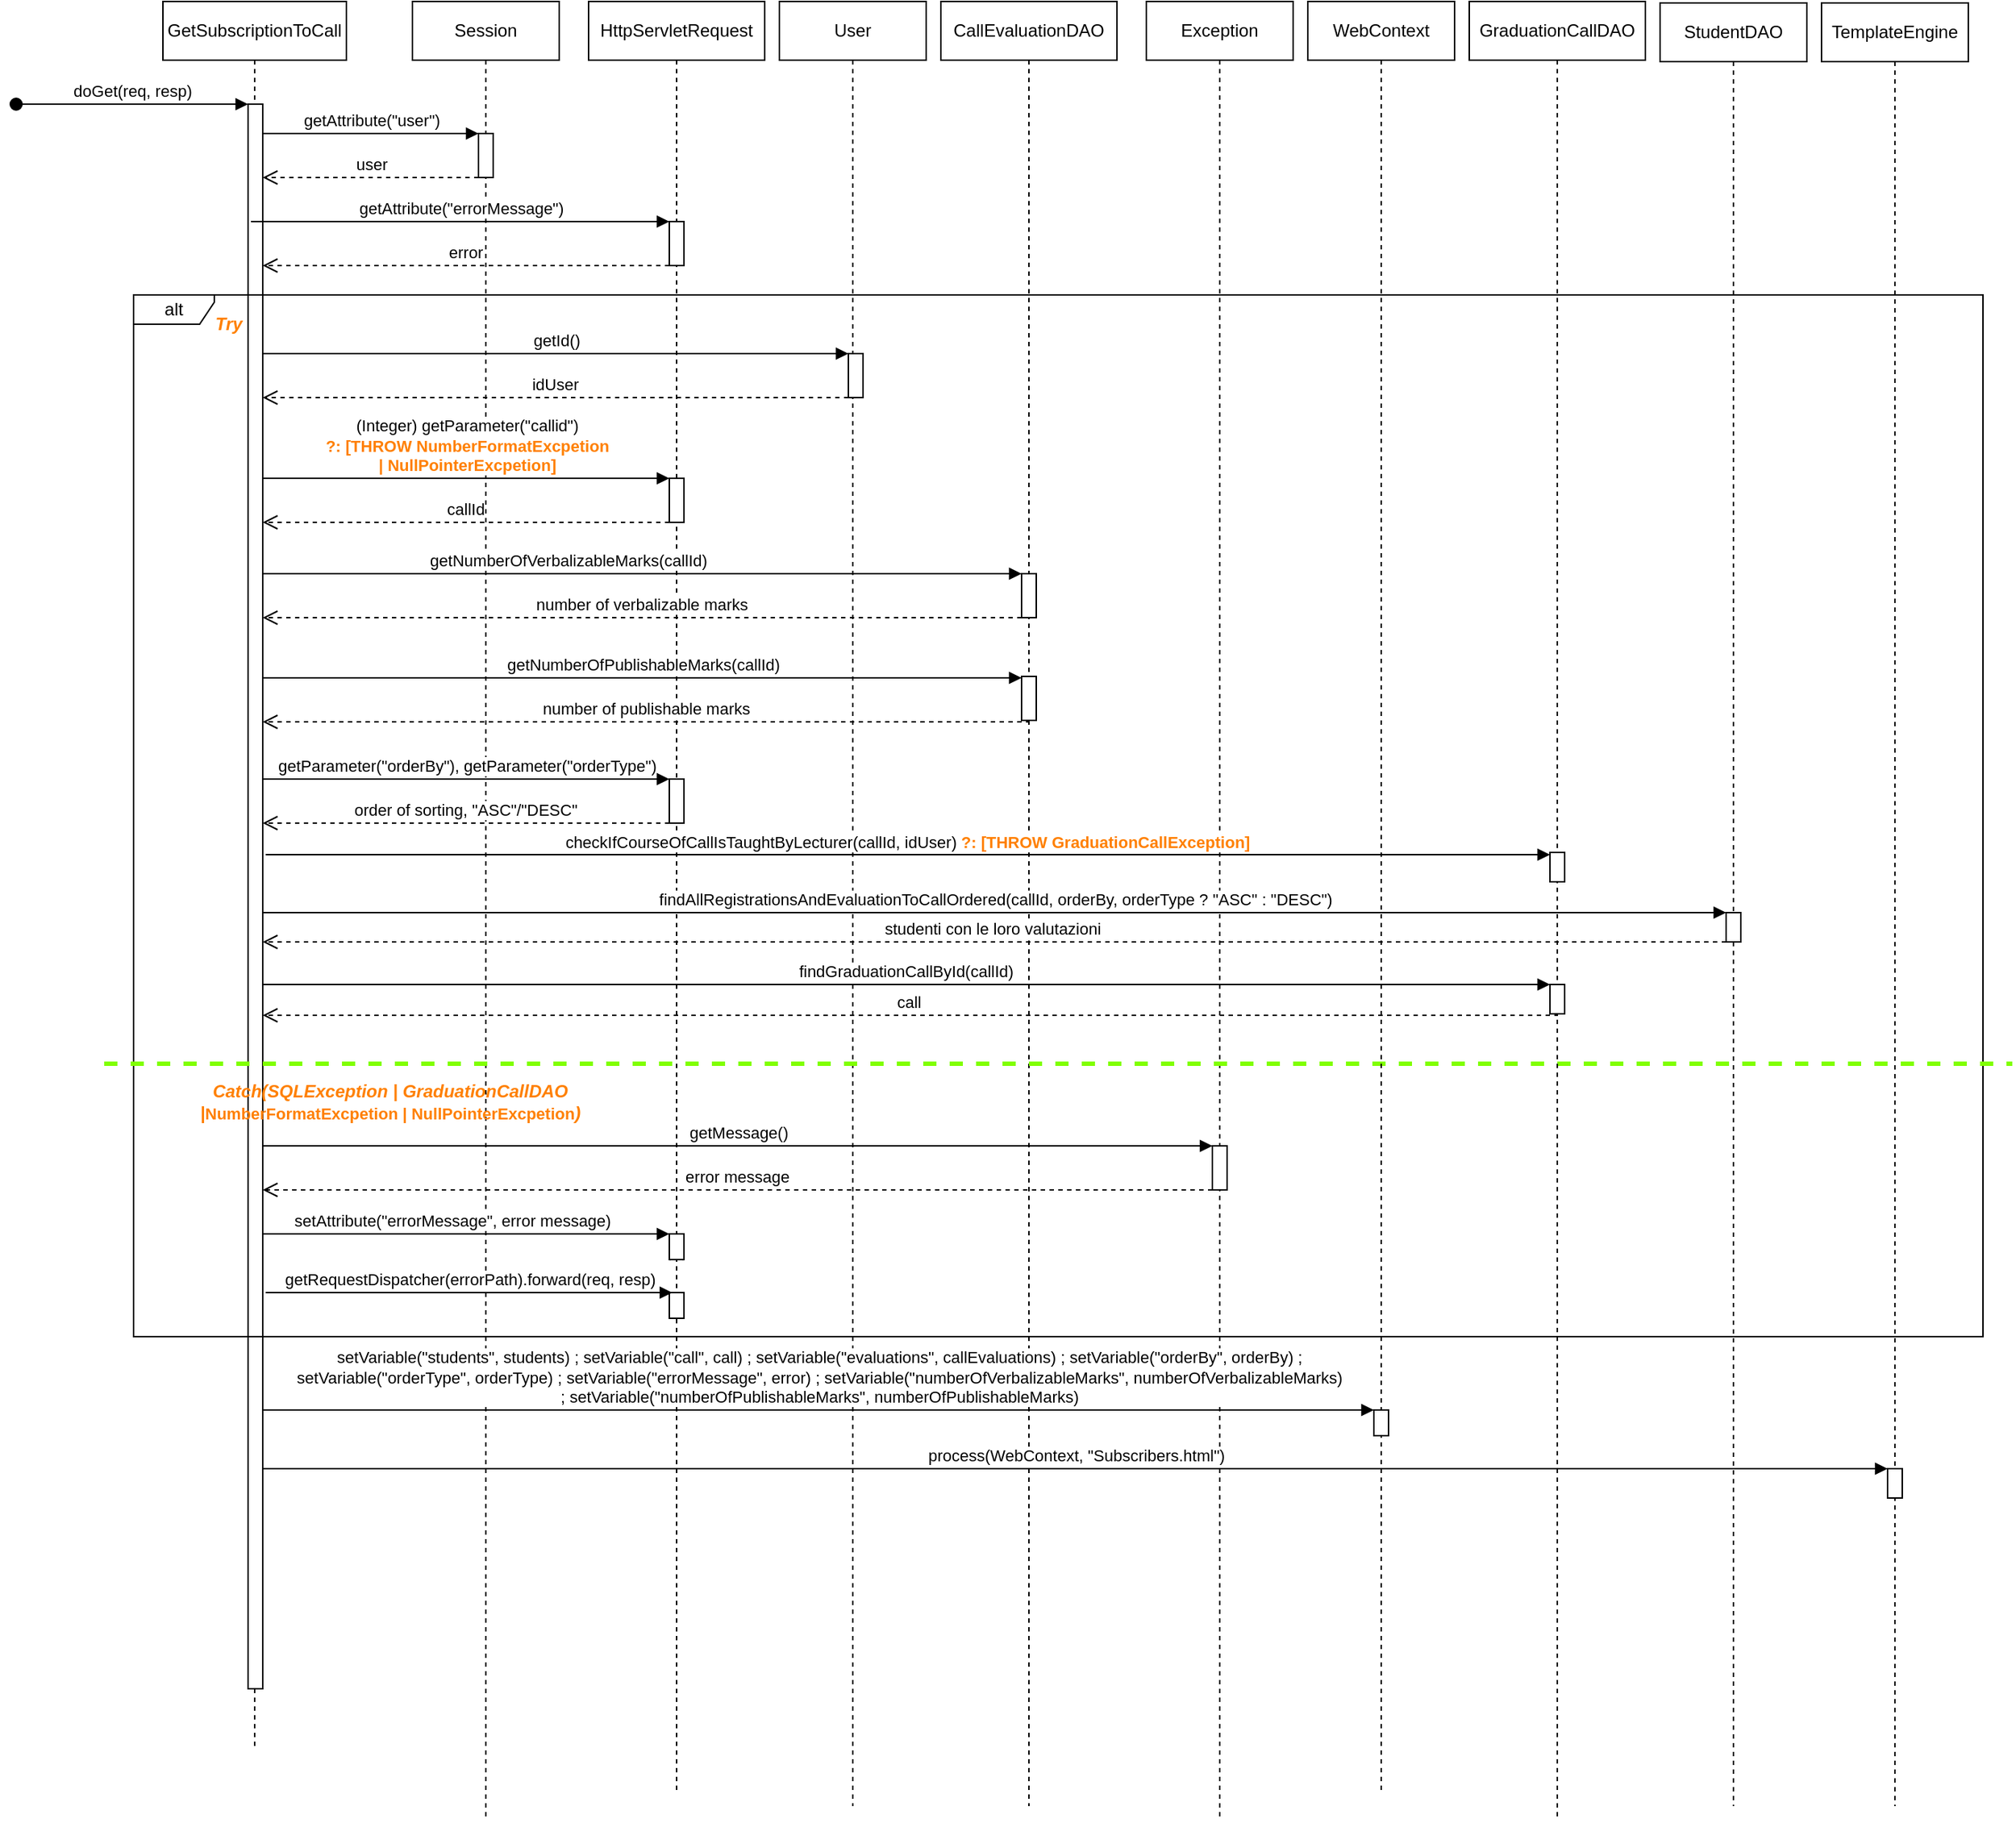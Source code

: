 <mxfile version="21.3.8" type="device">
  <diagram name="Page-1" id="2YBvvXClWsGukQMizWep">
    <mxGraphModel dx="1582" dy="1676" grid="1" gridSize="10" guides="1" tooltips="1" connect="1" arrows="1" fold="1" page="1" pageScale="1" pageWidth="850" pageHeight="1100" math="0" shadow="0">
      <root>
        <mxCell id="0" />
        <mxCell id="1" parent="0" />
        <mxCell id="30_RvWhmGhzX1LiPIPOz-1" value="GetSubscriptionToCall" style="shape=umlLifeline;perimeter=lifelinePerimeter;whiteSpace=wrap;html=1;container=0;dropTarget=0;collapsible=0;recursiveResize=0;outlineConnect=0;portConstraint=eastwest;newEdgeStyle={&quot;edgeStyle&quot;:&quot;elbowEdgeStyle&quot;,&quot;elbow&quot;:&quot;vertical&quot;,&quot;curved&quot;:0,&quot;rounded&quot;:0};" parent="1" vertex="1">
          <mxGeometry x="290" y="210" width="125" height="1190" as="geometry" />
        </mxCell>
        <mxCell id="30_RvWhmGhzX1LiPIPOz-2" value="doGet(req, resp)" style="html=1;verticalAlign=bottom;startArrow=oval;endArrow=block;startSize=8;edgeStyle=elbowEdgeStyle;elbow=vertical;curved=0;rounded=0;" parent="30_RvWhmGhzX1LiPIPOz-1" target="30_RvWhmGhzX1LiPIPOz-3" edge="1">
          <mxGeometry relative="1" as="geometry">
            <mxPoint x="-100" y="70" as="sourcePoint" />
            <mxPoint x="45" y="70" as="targetPoint" />
          </mxGeometry>
        </mxCell>
        <mxCell id="30_RvWhmGhzX1LiPIPOz-3" value="" style="html=1;points=[];perimeter=orthogonalPerimeter;outlineConnect=0;targetShapes=umlLifeline;portConstraint=eastwest;newEdgeStyle={&quot;edgeStyle&quot;:&quot;elbowEdgeStyle&quot;,&quot;elbow&quot;:&quot;vertical&quot;,&quot;curved&quot;:0,&quot;rounded&quot;:0};" parent="30_RvWhmGhzX1LiPIPOz-1" vertex="1">
          <mxGeometry x="58" y="70" width="10" height="1080" as="geometry" />
        </mxCell>
        <mxCell id="30_RvWhmGhzX1LiPIPOz-4" value="Session" style="shape=umlLifeline;perimeter=lifelinePerimeter;whiteSpace=wrap;html=1;container=0;dropTarget=0;collapsible=0;recursiveResize=0;outlineConnect=0;portConstraint=eastwest;newEdgeStyle={&quot;edgeStyle&quot;:&quot;elbowEdgeStyle&quot;,&quot;elbow&quot;:&quot;vertical&quot;,&quot;curved&quot;:0,&quot;rounded&quot;:0};" parent="1" vertex="1">
          <mxGeometry x="460" y="210" width="100" height="1240" as="geometry" />
        </mxCell>
        <mxCell id="30_RvWhmGhzX1LiPIPOz-5" value="" style="html=1;points=[];perimeter=orthogonalPerimeter;outlineConnect=0;targetShapes=umlLifeline;portConstraint=eastwest;newEdgeStyle={&quot;edgeStyle&quot;:&quot;elbowEdgeStyle&quot;,&quot;elbow&quot;:&quot;vertical&quot;,&quot;curved&quot;:0,&quot;rounded&quot;:0};" parent="30_RvWhmGhzX1LiPIPOz-4" vertex="1">
          <mxGeometry x="45" y="90" width="10" height="30" as="geometry" />
        </mxCell>
        <mxCell id="30_RvWhmGhzX1LiPIPOz-6" value="getAttribute(&quot;user&quot;)" style="html=1;verticalAlign=bottom;endArrow=block;edgeStyle=elbowEdgeStyle;elbow=vertical;curved=0;rounded=0;" parent="30_RvWhmGhzX1LiPIPOz-4" target="30_RvWhmGhzX1LiPIPOz-5" edge="1">
          <mxGeometry relative="1" as="geometry">
            <mxPoint x="-102" y="90" as="sourcePoint" />
            <Array as="points">
              <mxPoint x="-40" y="90" />
              <mxPoint x="-60" y="100" />
              <mxPoint x="-40" y="90" />
            </Array>
            <mxPoint x="70" y="90" as="targetPoint" />
          </mxGeometry>
        </mxCell>
        <mxCell id="30_RvWhmGhzX1LiPIPOz-7" value="user" style="html=1;verticalAlign=bottom;endArrow=open;dashed=1;endSize=8;edgeStyle=elbowEdgeStyle;elbow=vertical;curved=0;rounded=0;" parent="30_RvWhmGhzX1LiPIPOz-4" source="30_RvWhmGhzX1LiPIPOz-5" edge="1">
          <mxGeometry x="0.003" relative="1" as="geometry">
            <mxPoint x="-102" y="120" as="targetPoint" />
            <Array as="points">
              <mxPoint x="33" y="120" />
              <mxPoint x="-22" y="120" />
            </Array>
            <mxPoint x="48" y="120" as="sourcePoint" />
            <mxPoint as="offset" />
          </mxGeometry>
        </mxCell>
        <mxCell id="30_RvWhmGhzX1LiPIPOz-8" value="alt" style="shape=umlFrame;whiteSpace=wrap;html=1;pointerEvents=0;width=55;height=20;" parent="1" vertex="1">
          <mxGeometry x="270" y="410" width="1260" height="710" as="geometry" />
        </mxCell>
        <mxCell id="30_RvWhmGhzX1LiPIPOz-9" value="Try" style="text;html=1;align=center;verticalAlign=middle;whiteSpace=wrap;rounded=0;fontStyle=3;fontColor=#FF8000;" parent="1" vertex="1">
          <mxGeometry x="260" y="420" width="150" height="20" as="geometry" />
        </mxCell>
        <mxCell id="30_RvWhmGhzX1LiPIPOz-10" value="getId()" style="html=1;verticalAlign=bottom;endArrow=block;edgeStyle=elbowEdgeStyle;elbow=vertical;curved=0;rounded=0;" parent="1" source="30_RvWhmGhzX1LiPIPOz-3" target="30_RvWhmGhzX1LiPIPOz-15" edge="1">
          <mxGeometry relative="1" as="geometry">
            <mxPoint x="360" y="450" as="sourcePoint" />
            <Array as="points">
              <mxPoint x="422" y="450" />
              <mxPoint x="402" y="460" />
              <mxPoint x="422" y="450" />
            </Array>
            <mxPoint x="507" y="450" as="targetPoint" />
          </mxGeometry>
        </mxCell>
        <mxCell id="30_RvWhmGhzX1LiPIPOz-11" value="HttpServletRequest" style="shape=umlLifeline;perimeter=lifelinePerimeter;whiteSpace=wrap;html=1;container=0;dropTarget=0;collapsible=0;recursiveResize=0;outlineConnect=0;portConstraint=eastwest;newEdgeStyle={&quot;edgeStyle&quot;:&quot;elbowEdgeStyle&quot;,&quot;elbow&quot;:&quot;vertical&quot;,&quot;curved&quot;:0,&quot;rounded&quot;:0};" parent="1" vertex="1">
          <mxGeometry x="580" y="210" width="120" height="1220" as="geometry" />
        </mxCell>
        <mxCell id="30_RvWhmGhzX1LiPIPOz-12" value="" style="html=1;points=[];perimeter=orthogonalPerimeter;outlineConnect=0;targetShapes=umlLifeline;portConstraint=eastwest;newEdgeStyle={&quot;edgeStyle&quot;:&quot;elbowEdgeStyle&quot;,&quot;elbow&quot;:&quot;vertical&quot;,&quot;curved&quot;:0,&quot;rounded&quot;:0};" parent="30_RvWhmGhzX1LiPIPOz-11" vertex="1">
          <mxGeometry x="55" y="150" width="10" height="30" as="geometry" />
        </mxCell>
        <mxCell id="30_RvWhmGhzX1LiPIPOz-13" value="" style="html=1;points=[];perimeter=orthogonalPerimeter;outlineConnect=0;targetShapes=umlLifeline;portConstraint=eastwest;newEdgeStyle={&quot;edgeStyle&quot;:&quot;elbowEdgeStyle&quot;,&quot;elbow&quot;:&quot;vertical&quot;,&quot;curved&quot;:0,&quot;rounded&quot;:0};" parent="30_RvWhmGhzX1LiPIPOz-11" vertex="1">
          <mxGeometry x="55" y="325" width="10" height="30" as="geometry" />
        </mxCell>
        <mxCell id="30_RvWhmGhzX1LiPIPOz-35" value="(Integer) getParameter(&quot;callid&quot;) &lt;br&gt;&lt;b&gt;&lt;font color=&quot;#ff8000&quot;&gt;?: [THROW NumberFormatExcpetion &lt;br&gt;| NullPointerExcpetion]&lt;/font&gt;&lt;/b&gt;" style="html=1;verticalAlign=bottom;endArrow=block;edgeStyle=elbowEdgeStyle;elbow=vertical;curved=0;rounded=0;" parent="30_RvWhmGhzX1LiPIPOz-11" target="30_RvWhmGhzX1LiPIPOz-13" edge="1">
          <mxGeometry relative="1" as="geometry">
            <mxPoint x="-222" y="325" as="sourcePoint" />
            <Array as="points">
              <mxPoint x="-158" y="325" />
              <mxPoint x="-178" y="335" />
              <mxPoint x="-158" y="325" />
            </Array>
            <mxPoint x="-73" y="325" as="targetPoint" />
          </mxGeometry>
        </mxCell>
        <mxCell id="30_RvWhmGhzX1LiPIPOz-36" value="callId" style="html=1;verticalAlign=bottom;endArrow=open;dashed=1;endSize=8;edgeStyle=elbowEdgeStyle;elbow=vertical;curved=0;rounded=0;" parent="30_RvWhmGhzX1LiPIPOz-11" source="30_RvWhmGhzX1LiPIPOz-13" edge="1">
          <mxGeometry x="0.003" relative="1" as="geometry">
            <mxPoint x="-222" y="355" as="targetPoint" />
            <Array as="points">
              <mxPoint x="35" y="355" />
              <mxPoint x="-20" y="355" />
            </Array>
            <mxPoint x="47" y="355" as="sourcePoint" />
            <mxPoint as="offset" />
          </mxGeometry>
        </mxCell>
        <mxCell id="30_RvWhmGhzX1LiPIPOz-55" value="" style="html=1;points=[];perimeter=orthogonalPerimeter;outlineConnect=0;targetShapes=umlLifeline;portConstraint=eastwest;newEdgeStyle={&quot;edgeStyle&quot;:&quot;elbowEdgeStyle&quot;,&quot;elbow&quot;:&quot;vertical&quot;,&quot;curved&quot;:0,&quot;rounded&quot;:0};" parent="30_RvWhmGhzX1LiPIPOz-11" vertex="1">
          <mxGeometry x="55" y="530" width="10" height="30" as="geometry" />
        </mxCell>
        <mxCell id="30_RvWhmGhzX1LiPIPOz-56" value="getParameter(&quot;orderBy&quot;), getParameter(&quot;orderType&quot;)" style="html=1;verticalAlign=bottom;endArrow=block;edgeStyle=elbowEdgeStyle;elbow=vertical;curved=0;rounded=0;" parent="30_RvWhmGhzX1LiPIPOz-11" target="30_RvWhmGhzX1LiPIPOz-55" edge="1">
          <mxGeometry relative="1" as="geometry">
            <mxPoint x="-222" y="530" as="sourcePoint" />
            <Array as="points">
              <mxPoint x="-158" y="530" />
              <mxPoint x="-178" y="540" />
              <mxPoint x="-158" y="530" />
            </Array>
            <mxPoint x="-73" y="530" as="targetPoint" />
          </mxGeometry>
        </mxCell>
        <mxCell id="30_RvWhmGhzX1LiPIPOz-57" value="order of sorting, &quot;ASC&quot;/&quot;DESC&quot;" style="html=1;verticalAlign=bottom;endArrow=open;dashed=1;endSize=8;edgeStyle=elbowEdgeStyle;elbow=vertical;curved=0;rounded=0;" parent="30_RvWhmGhzX1LiPIPOz-11" source="30_RvWhmGhzX1LiPIPOz-55" edge="1">
          <mxGeometry x="0.003" relative="1" as="geometry">
            <mxPoint x="-222" y="560" as="targetPoint" />
            <Array as="points">
              <mxPoint x="35" y="560" />
              <mxPoint x="-20" y="560" />
            </Array>
            <mxPoint x="47" y="560" as="sourcePoint" />
            <mxPoint as="offset" />
          </mxGeometry>
        </mxCell>
        <mxCell id="IZsTtKz_uQzUagccH2mi-1" style="edgeStyle=elbowEdgeStyle;rounded=0;orthogonalLoop=1;jettySize=auto;html=1;elbow=vertical;curved=0;" edge="1" parent="30_RvWhmGhzX1LiPIPOz-11" source="30_RvWhmGhzX1LiPIPOz-28" target="30_RvWhmGhzX1LiPIPOz-11">
          <mxGeometry relative="1" as="geometry" />
        </mxCell>
        <mxCell id="30_RvWhmGhzX1LiPIPOz-28" value="" style="html=1;points=[];perimeter=orthogonalPerimeter;outlineConnect=0;targetShapes=umlLifeline;portConstraint=eastwest;newEdgeStyle={&quot;edgeStyle&quot;:&quot;elbowEdgeStyle&quot;,&quot;elbow&quot;:&quot;vertical&quot;,&quot;curved&quot;:0,&quot;rounded&quot;:0};" parent="30_RvWhmGhzX1LiPIPOz-11" vertex="1">
          <mxGeometry x="55" y="840" width="10" height="17.5" as="geometry" />
        </mxCell>
        <mxCell id="IZsTtKz_uQzUagccH2mi-3" value="" style="html=1;points=[];perimeter=orthogonalPerimeter;outlineConnect=0;targetShapes=umlLifeline;portConstraint=eastwest;newEdgeStyle={&quot;edgeStyle&quot;:&quot;elbowEdgeStyle&quot;,&quot;elbow&quot;:&quot;vertical&quot;,&quot;curved&quot;:0,&quot;rounded&quot;:0};" vertex="1" parent="30_RvWhmGhzX1LiPIPOz-11">
          <mxGeometry x="55" y="880" width="10" height="17.5" as="geometry" />
        </mxCell>
        <mxCell id="30_RvWhmGhzX1LiPIPOz-14" value="User" style="shape=umlLifeline;perimeter=lifelinePerimeter;whiteSpace=wrap;html=1;container=0;dropTarget=0;collapsible=0;recursiveResize=0;outlineConnect=0;portConstraint=eastwest;newEdgeStyle={&quot;edgeStyle&quot;:&quot;elbowEdgeStyle&quot;,&quot;elbow&quot;:&quot;vertical&quot;,&quot;curved&quot;:0,&quot;rounded&quot;:0};" parent="1" vertex="1">
          <mxGeometry x="710" y="210" width="100" height="1230" as="geometry" />
        </mxCell>
        <mxCell id="30_RvWhmGhzX1LiPIPOz-15" value="" style="html=1;points=[];perimeter=orthogonalPerimeter;outlineConnect=0;targetShapes=umlLifeline;portConstraint=eastwest;newEdgeStyle={&quot;edgeStyle&quot;:&quot;elbowEdgeStyle&quot;,&quot;elbow&quot;:&quot;vertical&quot;,&quot;curved&quot;:0,&quot;rounded&quot;:0};" parent="30_RvWhmGhzX1LiPIPOz-14" vertex="1">
          <mxGeometry x="47" y="240" width="10" height="30" as="geometry" />
        </mxCell>
        <mxCell id="30_RvWhmGhzX1LiPIPOz-16" value="getNumberOfVerbalizableMarks(callId)" style="html=1;verticalAlign=bottom;endArrow=block;edgeStyle=elbowEdgeStyle;elbow=vertical;curved=0;rounded=0;" parent="30_RvWhmGhzX1LiPIPOz-14" target="30_RvWhmGhzX1LiPIPOz-33" edge="1">
          <mxGeometry relative="1" as="geometry">
            <mxPoint x="-352" y="289" as="sourcePoint" />
            <Array as="points">
              <mxPoint x="110" y="390" />
              <mxPoint x="-150" y="300" />
              <mxPoint x="-288" y="289" />
              <mxPoint x="-308" y="299" />
              <mxPoint x="-288" y="289" />
            </Array>
            <mxPoint x="-203" y="289" as="targetPoint" />
          </mxGeometry>
        </mxCell>
        <mxCell id="30_RvWhmGhzX1LiPIPOz-30" value="getAttribute(&quot;errorMessage&quot;)" style="html=1;verticalAlign=bottom;endArrow=block;edgeStyle=elbowEdgeStyle;elbow=vertical;curved=0;rounded=0;" parent="1" target="30_RvWhmGhzX1LiPIPOz-12" edge="1">
          <mxGeometry relative="1" as="geometry">
            <mxPoint x="350" y="360" as="sourcePoint" />
            <Array as="points">
              <mxPoint x="422" y="360" />
              <mxPoint x="402" y="370" />
              <mxPoint x="422" y="360" />
            </Array>
            <mxPoint x="507" y="360" as="targetPoint" />
          </mxGeometry>
        </mxCell>
        <mxCell id="30_RvWhmGhzX1LiPIPOz-31" value="error" style="html=1;verticalAlign=bottom;endArrow=open;dashed=1;endSize=8;edgeStyle=elbowEdgeStyle;elbow=vertical;curved=0;rounded=0;" parent="1" source="30_RvWhmGhzX1LiPIPOz-12" target="30_RvWhmGhzX1LiPIPOz-3" edge="1">
          <mxGeometry x="0.003" relative="1" as="geometry">
            <mxPoint x="480" y="390" as="targetPoint" />
            <Array as="points">
              <mxPoint x="615" y="390" />
              <mxPoint x="560" y="390" />
            </Array>
            <mxPoint x="627" y="390" as="sourcePoint" />
            <mxPoint as="offset" />
          </mxGeometry>
        </mxCell>
        <mxCell id="30_RvWhmGhzX1LiPIPOz-32" value="CallEvaluationDAO" style="shape=umlLifeline;perimeter=lifelinePerimeter;whiteSpace=wrap;html=1;container=0;dropTarget=0;collapsible=0;recursiveResize=0;outlineConnect=0;portConstraint=eastwest;newEdgeStyle={&quot;edgeStyle&quot;:&quot;elbowEdgeStyle&quot;,&quot;elbow&quot;:&quot;vertical&quot;,&quot;curved&quot;:0,&quot;rounded&quot;:0};" parent="1" vertex="1">
          <mxGeometry x="820" y="210" width="120" height="1230" as="geometry" />
        </mxCell>
        <mxCell id="30_RvWhmGhzX1LiPIPOz-33" value="" style="html=1;points=[];perimeter=orthogonalPerimeter;outlineConnect=0;targetShapes=umlLifeline;portConstraint=eastwest;newEdgeStyle={&quot;edgeStyle&quot;:&quot;elbowEdgeStyle&quot;,&quot;elbow&quot;:&quot;vertical&quot;,&quot;curved&quot;:0,&quot;rounded&quot;:0};" parent="30_RvWhmGhzX1LiPIPOz-32" vertex="1">
          <mxGeometry x="55" y="390" width="10" height="30" as="geometry" />
        </mxCell>
        <mxCell id="30_RvWhmGhzX1LiPIPOz-51" value="" style="html=1;points=[];perimeter=orthogonalPerimeter;outlineConnect=0;targetShapes=umlLifeline;portConstraint=eastwest;newEdgeStyle={&quot;edgeStyle&quot;:&quot;elbowEdgeStyle&quot;,&quot;elbow&quot;:&quot;vertical&quot;,&quot;curved&quot;:0,&quot;rounded&quot;:0};" parent="30_RvWhmGhzX1LiPIPOz-32" vertex="1">
          <mxGeometry x="55" y="460" width="10" height="30" as="geometry" />
        </mxCell>
        <mxCell id="30_RvWhmGhzX1LiPIPOz-34" value="idUser" style="html=1;verticalAlign=bottom;endArrow=open;dashed=1;endSize=8;edgeStyle=elbowEdgeStyle;elbow=vertical;curved=0;rounded=0;" parent="1" source="30_RvWhmGhzX1LiPIPOz-15" target="30_RvWhmGhzX1LiPIPOz-3" edge="1">
          <mxGeometry x="0.003" relative="1" as="geometry">
            <mxPoint x="620" y="480" as="targetPoint" />
            <Array as="points">
              <mxPoint x="755" y="480" />
              <mxPoint x="700" y="480" />
            </Array>
            <mxPoint x="770" y="480" as="sourcePoint" />
            <mxPoint as="offset" />
          </mxGeometry>
        </mxCell>
        <mxCell id="30_RvWhmGhzX1LiPIPOz-38" value="Exception" style="shape=umlLifeline;perimeter=lifelinePerimeter;whiteSpace=wrap;html=1;container=0;dropTarget=0;collapsible=0;recursiveResize=0;outlineConnect=0;portConstraint=eastwest;newEdgeStyle={&quot;edgeStyle&quot;:&quot;elbowEdgeStyle&quot;,&quot;elbow&quot;:&quot;vertical&quot;,&quot;curved&quot;:0,&quot;rounded&quot;:0};" parent="1" vertex="1">
          <mxGeometry x="960" y="210" width="100" height="1240" as="geometry" />
        </mxCell>
        <mxCell id="30_RvWhmGhzX1LiPIPOz-23" value="" style="line;strokeWidth=3;align=left;verticalAlign=middle;spacingTop=-1;spacingLeft=3;spacingRight=3;rotatable=0;labelPosition=right;points=[];portConstraint=eastwest;dashed=1;strokeColor=#80FF00;" parent="30_RvWhmGhzX1LiPIPOz-38" vertex="1">
          <mxGeometry x="-710" y="720" width="1300" height="8" as="geometry" />
        </mxCell>
        <mxCell id="30_RvWhmGhzX1LiPIPOz-25" value="" style="html=1;points=[];perimeter=orthogonalPerimeter;outlineConnect=0;targetShapes=umlLifeline;portConstraint=eastwest;newEdgeStyle={&quot;edgeStyle&quot;:&quot;elbowEdgeStyle&quot;,&quot;elbow&quot;:&quot;vertical&quot;,&quot;curved&quot;:0,&quot;rounded&quot;:0};" parent="30_RvWhmGhzX1LiPIPOz-38" vertex="1">
          <mxGeometry x="45" y="780" width="10" height="30" as="geometry" />
        </mxCell>
        <mxCell id="30_RvWhmGhzX1LiPIPOz-26" value="getMessage()" style="html=1;verticalAlign=bottom;endArrow=block;edgeStyle=elbowEdgeStyle;elbow=vertical;curved=0;rounded=0;" parent="30_RvWhmGhzX1LiPIPOz-38" target="30_RvWhmGhzX1LiPIPOz-25" edge="1">
          <mxGeometry relative="1" as="geometry">
            <mxPoint x="-602" y="780.0" as="sourcePoint" />
            <Array as="points">
              <mxPoint x="-140" y="780" />
              <mxPoint x="-170" y="790" />
              <mxPoint x="-390" y="801" />
              <mxPoint x="-528" y="790" />
              <mxPoint x="-548" y="800" />
              <mxPoint x="-528" y="790" />
            </Array>
            <mxPoint x="-85" y="801" as="targetPoint" />
          </mxGeometry>
        </mxCell>
        <mxCell id="30_RvWhmGhzX1LiPIPOz-27" value="error message" style="html=1;verticalAlign=bottom;endArrow=open;dashed=1;endSize=8;edgeStyle=elbowEdgeStyle;elbow=vertical;curved=0;rounded=0;" parent="30_RvWhmGhzX1LiPIPOz-38" source="30_RvWhmGhzX1LiPIPOz-25" edge="1">
          <mxGeometry x="0.003" relative="1" as="geometry">
            <mxPoint x="-602" y="810.0" as="targetPoint" />
            <Array as="points">
              <mxPoint x="-298" y="810" />
              <mxPoint x="-93" y="799" />
              <mxPoint x="-148" y="799" />
            </Array>
            <mxPoint x="17" y="810" as="sourcePoint" />
            <mxPoint as="offset" />
          </mxGeometry>
        </mxCell>
        <mxCell id="30_RvWhmGhzX1LiPIPOz-29" value="setAttribute(&quot;errorMessage&quot;, error message)" style="html=1;verticalAlign=bottom;endArrow=block;edgeStyle=elbowEdgeStyle;elbow=vertical;curved=0;rounded=0;" parent="30_RvWhmGhzX1LiPIPOz-38" target="30_RvWhmGhzX1LiPIPOz-28" edge="1">
          <mxGeometry relative="1" as="geometry">
            <mxPoint x="-602" y="860.0" as="sourcePoint" />
            <Array as="points">
              <mxPoint x="120" y="840" />
              <mxPoint x="110" y="830" />
              <mxPoint x="-180" y="860" />
              <mxPoint x="-138" y="850" />
              <mxPoint x="-168" y="860" />
              <mxPoint x="-388" y="871" />
              <mxPoint x="-526" y="860" />
              <mxPoint x="-546" y="870" />
              <mxPoint x="-526" y="860" />
            </Array>
            <mxPoint x="17" y="850" as="targetPoint" />
          </mxGeometry>
        </mxCell>
        <mxCell id="30_RvWhmGhzX1LiPIPOz-40" value="WebContext" style="shape=umlLifeline;perimeter=lifelinePerimeter;whiteSpace=wrap;html=1;container=0;dropTarget=0;collapsible=0;recursiveResize=0;outlineConnect=0;portConstraint=eastwest;newEdgeStyle={&quot;edgeStyle&quot;:&quot;elbowEdgeStyle&quot;,&quot;elbow&quot;:&quot;vertical&quot;,&quot;curved&quot;:0,&quot;rounded&quot;:0};" parent="1" vertex="1">
          <mxGeometry x="1070" y="210" width="100" height="1220" as="geometry" />
        </mxCell>
        <mxCell id="30_RvWhmGhzX1LiPIPOz-69" value="" style="html=1;points=[];perimeter=orthogonalPerimeter;outlineConnect=0;targetShapes=umlLifeline;portConstraint=eastwest;newEdgeStyle={&quot;edgeStyle&quot;:&quot;elbowEdgeStyle&quot;,&quot;elbow&quot;:&quot;vertical&quot;,&quot;curved&quot;:0,&quot;rounded&quot;:0};" parent="30_RvWhmGhzX1LiPIPOz-40" vertex="1">
          <mxGeometry x="45" y="960" width="10" height="17.5" as="geometry" />
        </mxCell>
        <mxCell id="30_RvWhmGhzX1LiPIPOz-41" value="GraduationCallDAO" style="shape=umlLifeline;perimeter=lifelinePerimeter;whiteSpace=wrap;html=1;container=0;dropTarget=0;collapsible=0;recursiveResize=0;outlineConnect=0;portConstraint=eastwest;newEdgeStyle={&quot;edgeStyle&quot;:&quot;elbowEdgeStyle&quot;,&quot;elbow&quot;:&quot;vertical&quot;,&quot;curved&quot;:0,&quot;rounded&quot;:0};" parent="1" vertex="1">
          <mxGeometry x="1180" y="210" width="120" height="1240" as="geometry" />
        </mxCell>
        <mxCell id="30_RvWhmGhzX1LiPIPOz-48" value="" style="html=1;points=[];perimeter=orthogonalPerimeter;outlineConnect=0;targetShapes=umlLifeline;portConstraint=eastwest;newEdgeStyle={&quot;edgeStyle&quot;:&quot;elbowEdgeStyle&quot;,&quot;elbow&quot;:&quot;vertical&quot;,&quot;curved&quot;:0,&quot;rounded&quot;:0};" parent="30_RvWhmGhzX1LiPIPOz-41" vertex="1">
          <mxGeometry x="55" y="580" width="10" height="20" as="geometry" />
        </mxCell>
        <mxCell id="30_RvWhmGhzX1LiPIPOz-65" value="" style="html=1;points=[];perimeter=orthogonalPerimeter;outlineConnect=0;targetShapes=umlLifeline;portConstraint=eastwest;newEdgeStyle={&quot;edgeStyle&quot;:&quot;elbowEdgeStyle&quot;,&quot;elbow&quot;:&quot;vertical&quot;,&quot;curved&quot;:0,&quot;rounded&quot;:0};" parent="30_RvWhmGhzX1LiPIPOz-41" vertex="1">
          <mxGeometry x="55" y="670" width="10" height="20" as="geometry" />
        </mxCell>
        <mxCell id="30_RvWhmGhzX1LiPIPOz-47" value="StudentDAO" style="shape=umlLifeline;perimeter=lifelinePerimeter;whiteSpace=wrap;html=1;container=0;dropTarget=0;collapsible=0;recursiveResize=0;outlineConnect=0;portConstraint=eastwest;newEdgeStyle={&quot;edgeStyle&quot;:&quot;elbowEdgeStyle&quot;,&quot;elbow&quot;:&quot;vertical&quot;,&quot;curved&quot;:0,&quot;rounded&quot;:0};" parent="1" vertex="1">
          <mxGeometry x="1310" y="211" width="100" height="1229" as="geometry" />
        </mxCell>
        <mxCell id="30_RvWhmGhzX1LiPIPOz-42" value="" style="html=1;points=[];perimeter=orthogonalPerimeter;outlineConnect=0;targetShapes=umlLifeline;portConstraint=eastwest;newEdgeStyle={&quot;edgeStyle&quot;:&quot;elbowEdgeStyle&quot;,&quot;elbow&quot;:&quot;vertical&quot;,&quot;curved&quot;:0,&quot;rounded&quot;:0};" parent="30_RvWhmGhzX1LiPIPOz-47" vertex="1">
          <mxGeometry x="45" y="620" width="10" height="20" as="geometry" />
        </mxCell>
        <mxCell id="30_RvWhmGhzX1LiPIPOz-53" value="getNumberOfPublishableMarks(callId)" style="html=1;verticalAlign=bottom;endArrow=block;edgeStyle=elbowEdgeStyle;elbow=vertical;curved=0;rounded=0;" parent="1" source="30_RvWhmGhzX1LiPIPOz-3" target="30_RvWhmGhzX1LiPIPOz-51" edge="1">
          <mxGeometry relative="1" as="geometry">
            <mxPoint x="360" y="570" as="sourcePoint" />
            <Array as="points">
              <mxPoint x="822" y="671" />
              <mxPoint x="562" y="581" />
              <mxPoint x="424" y="570" />
              <mxPoint x="404" y="580" />
              <mxPoint x="424" y="570" />
            </Array>
            <mxPoint x="877" y="671" as="targetPoint" />
          </mxGeometry>
        </mxCell>
        <mxCell id="30_RvWhmGhzX1LiPIPOz-54" value="number of publishable marks" style="html=1;verticalAlign=bottom;endArrow=open;dashed=1;endSize=8;edgeStyle=elbowEdgeStyle;elbow=vertical;curved=0;rounded=0;" parent="1" source="30_RvWhmGhzX1LiPIPOz-51" target="30_RvWhmGhzX1LiPIPOz-3" edge="1">
          <mxGeometry x="0.003" relative="1" as="geometry">
            <mxPoint x="360" y="611" as="targetPoint" />
            <Array as="points">
              <mxPoint x="812" y="701" />
              <mxPoint x="552" y="611" />
              <mxPoint x="757" y="600" />
              <mxPoint x="702" y="600" />
            </Array>
            <mxPoint x="877" y="701" as="sourcePoint" />
            <mxPoint as="offset" />
          </mxGeometry>
        </mxCell>
        <mxCell id="30_RvWhmGhzX1LiPIPOz-17" value="number of verbalizable marks" style="html=1;verticalAlign=bottom;endArrow=open;dashed=1;endSize=8;edgeStyle=elbowEdgeStyle;elbow=vertical;curved=0;rounded=0;" parent="1" source="30_RvWhmGhzX1LiPIPOz-33" target="30_RvWhmGhzX1LiPIPOz-3" edge="1">
          <mxGeometry x="0.003" relative="1" as="geometry">
            <mxPoint x="358" y="540" as="targetPoint" />
            <Array as="points">
              <mxPoint x="810" y="630" />
              <mxPoint x="550" y="540" />
              <mxPoint x="755" y="529" />
              <mxPoint x="700" y="529" />
            </Array>
            <mxPoint x="770" y="529" as="sourcePoint" />
            <mxPoint as="offset" />
          </mxGeometry>
        </mxCell>
        <mxCell id="30_RvWhmGhzX1LiPIPOz-37" value="checkIfCourseOfCallIsTaughtByLecturer(callId, idUser) &lt;b&gt;&lt;font color=&quot;#ff8000&quot;&gt;?: [THROW GraduationCallException]&lt;/font&gt;&lt;/b&gt;" style="html=1;verticalAlign=bottom;endArrow=block;edgeStyle=elbowEdgeStyle;elbow=vertical;curved=0;rounded=0;" parent="1" target="30_RvWhmGhzX1LiPIPOz-48" edge="1">
          <mxGeometry x="-0.001" relative="1" as="geometry">
            <mxPoint x="360" y="791.5" as="sourcePoint" />
            <Array as="points">
              <mxPoint x="564" y="791.5" />
              <mxPoint x="426" y="780.5" />
              <mxPoint x="406" y="790.5" />
              <mxPoint x="426" y="780.5" />
            </Array>
            <mxPoint x="869" y="791.5" as="targetPoint" />
            <mxPoint as="offset" />
          </mxGeometry>
        </mxCell>
        <mxCell id="30_RvWhmGhzX1LiPIPOz-43" value="findAllRegistrationsAndEvaluationToCallOrdered(callId, orderBy, orderType ? &quot;ASC&quot; : &quot;DESC&quot;)" style="html=1;verticalAlign=bottom;endArrow=block;edgeStyle=elbowEdgeStyle;elbow=vertical;curved=0;rounded=0;" parent="1" source="30_RvWhmGhzX1LiPIPOz-3" target="30_RvWhmGhzX1LiPIPOz-42" edge="1">
          <mxGeometry x="0.001" relative="1" as="geometry">
            <mxPoint x="482" y="831" as="sourcePoint" />
            <Array as="points">
              <mxPoint x="1062" y="831" />
              <mxPoint x="686" y="821" />
              <mxPoint x="548" y="810" />
              <mxPoint x="528" y="820" />
              <mxPoint x="548" y="810" />
            </Array>
            <mxPoint x="989" y="821.5" as="targetPoint" />
            <mxPoint as="offset" />
          </mxGeometry>
        </mxCell>
        <mxCell id="30_RvWhmGhzX1LiPIPOz-39" value="studenti con le loro valutazioni" style="html=1;verticalAlign=bottom;endArrow=open;dashed=1;endSize=8;edgeStyle=elbowEdgeStyle;elbow=vertical;curved=0;rounded=0;" parent="1" source="30_RvWhmGhzX1LiPIPOz-42" target="30_RvWhmGhzX1LiPIPOz-3" edge="1">
          <mxGeometry x="0.003" relative="1" as="geometry">
            <mxPoint x="480" y="851" as="targetPoint" />
            <Array as="points">
              <mxPoint x="1004" y="851" />
              <mxPoint x="1209" y="840" />
              <mxPoint x="1154" y="840" />
            </Array>
            <mxPoint x="1319" y="851" as="sourcePoint" />
            <mxPoint as="offset" />
          </mxGeometry>
        </mxCell>
        <mxCell id="30_RvWhmGhzX1LiPIPOz-66" value="findGraduationCallById(callId)" style="html=1;verticalAlign=bottom;endArrow=block;edgeStyle=elbowEdgeStyle;elbow=vertical;curved=0;rounded=0;" parent="1" source="30_RvWhmGhzX1LiPIPOz-3" target="30_RvWhmGhzX1LiPIPOz-65" edge="1">
          <mxGeometry x="-0.001" relative="1" as="geometry">
            <mxPoint x="360" y="880" as="sourcePoint" />
            <Array as="points">
              <mxPoint x="564" y="880" />
              <mxPoint x="426" y="869" />
              <mxPoint x="406" y="879" />
              <mxPoint x="426" y="869" />
            </Array>
            <mxPoint x="1235" y="880.5" as="targetPoint" />
            <mxPoint as="offset" />
          </mxGeometry>
        </mxCell>
        <mxCell id="30_RvWhmGhzX1LiPIPOz-67" value="call" style="html=1;verticalAlign=bottom;endArrow=open;dashed=1;endSize=8;edgeStyle=elbowEdgeStyle;elbow=vertical;curved=0;rounded=0;" parent="1" source="30_RvWhmGhzX1LiPIPOz-65" target="30_RvWhmGhzX1LiPIPOz-3" edge="1">
          <mxGeometry x="0.003" relative="1" as="geometry">
            <mxPoint x="710" y="901" as="targetPoint" />
            <Array as="points">
              <mxPoint x="1164" y="901" />
              <mxPoint x="904" y="811" />
              <mxPoint x="1109" y="800" />
              <mxPoint x="1054" y="800" />
            </Array>
            <mxPoint x="1232" y="900" as="sourcePoint" />
            <mxPoint as="offset" />
          </mxGeometry>
        </mxCell>
        <mxCell id="30_RvWhmGhzX1LiPIPOz-24" value="Catch(SQLException | GraduationCallDAO |&lt;b style=&quot;color: rgb(240, 240, 240); font-size: 11px; font-style: normal;&quot;&gt;&lt;font color=&quot;#ff8000&quot;&gt;NumberFormatExcpetion | NullPointerExcpetion&lt;/font&gt;&lt;/b&gt;)" style="text;html=1;align=center;verticalAlign=middle;whiteSpace=wrap;rounded=0;fontStyle=3;fontColor=#FF8000;" parent="1" vertex="1">
          <mxGeometry x="300" y="949.5" width="290" height="20" as="geometry" />
        </mxCell>
        <mxCell id="30_RvWhmGhzX1LiPIPOz-68" value="setVariable(&quot;students&quot;, students) ; setVariable(&quot;call&quot;, call) ; setVariable(&quot;evaluations&quot;, callEvaluations) ; setVariable(&quot;orderBy&quot;, orderBy) ; &lt;br&gt;setVariable(&quot;orderType&quot;, orderType) ; setVariable(&quot;errorMessage&quot;, error) ; setVariable(&quot;numberOfVerbalizableMarks&quot;, numberOfVerbalizableMarks)&lt;br&gt;; setVariable(&quot;numberOfPublishableMarks&quot;, numberOfPublishableMarks)" style="html=1;verticalAlign=bottom;endArrow=block;edgeStyle=elbowEdgeStyle;elbow=vertical;curved=0;rounded=0;" parent="1" target="30_RvWhmGhzX1LiPIPOz-69" edge="1">
          <mxGeometry relative="1" as="geometry">
            <mxPoint x="358" y="1170" as="sourcePoint" />
            <Array as="points">
              <mxPoint x="683" y="1170" />
              <mxPoint x="760" y="1150" />
              <mxPoint x="1082" y="1210" />
              <mxPoint x="1072" y="1200" />
              <mxPoint x="782" y="1230" />
              <mxPoint x="824" y="1220" />
              <mxPoint x="794" y="1230" />
              <mxPoint x="574" y="1241" />
              <mxPoint x="436" y="1230" />
              <mxPoint x="416" y="1240" />
              <mxPoint x="436" y="1230" />
            </Array>
            <mxPoint x="1117" y="1210" as="targetPoint" />
          </mxGeometry>
        </mxCell>
        <mxCell id="30_RvWhmGhzX1LiPIPOz-72" value="TemplateEngine" style="shape=umlLifeline;perimeter=lifelinePerimeter;whiteSpace=wrap;html=1;container=0;dropTarget=0;collapsible=0;recursiveResize=0;outlineConnect=0;portConstraint=eastwest;newEdgeStyle={&quot;edgeStyle&quot;:&quot;elbowEdgeStyle&quot;,&quot;elbow&quot;:&quot;vertical&quot;,&quot;curved&quot;:0,&quot;rounded&quot;:0};" parent="1" vertex="1">
          <mxGeometry x="1420" y="211" width="100" height="1229" as="geometry" />
        </mxCell>
        <mxCell id="30_RvWhmGhzX1LiPIPOz-73" value="" style="html=1;points=[];perimeter=orthogonalPerimeter;outlineConnect=0;targetShapes=umlLifeline;portConstraint=eastwest;newEdgeStyle={&quot;edgeStyle&quot;:&quot;elbowEdgeStyle&quot;,&quot;elbow&quot;:&quot;vertical&quot;,&quot;curved&quot;:0,&quot;rounded&quot;:0};" parent="30_RvWhmGhzX1LiPIPOz-72" vertex="1">
          <mxGeometry x="45" y="999" width="10" height="20" as="geometry" />
        </mxCell>
        <mxCell id="IZsTtKz_uQzUagccH2mi-2" value="getRequestDispatcher(errorPath).forward(req, resp)" style="html=1;verticalAlign=bottom;endArrow=block;edgeStyle=elbowEdgeStyle;elbow=vertical;curved=0;rounded=0;" edge="1" parent="1">
          <mxGeometry relative="1" as="geometry">
            <mxPoint x="360" y="1090" as="sourcePoint" />
            <Array as="points">
              <mxPoint x="424" y="1090" />
              <mxPoint x="404" y="1100" />
              <mxPoint x="424" y="1090" />
            </Array>
            <mxPoint x="637" y="1090" as="targetPoint" />
          </mxGeometry>
        </mxCell>
        <mxCell id="30_RvWhmGhzX1LiPIPOz-44" value="process(WebContext, &quot;Subscribers.html&quot;)" style="html=1;verticalAlign=bottom;endArrow=block;edgeStyle=elbowEdgeStyle;elbow=vertical;curved=0;rounded=0;" parent="1" target="30_RvWhmGhzX1LiPIPOz-73" edge="1">
          <mxGeometry x="0.001" relative="1" as="geometry">
            <mxPoint x="358" y="1210" as="sourcePoint" />
            <Array as="points">
              <mxPoint x="950" y="1210" />
              <mxPoint x="1150" y="1260" />
              <mxPoint x="1260" y="1170.5" />
              <mxPoint x="782" y="1166.5" />
              <mxPoint x="824" y="1156.5" />
              <mxPoint x="794" y="1166.5" />
              <mxPoint x="574" y="1177.5" />
              <mxPoint x="436" y="1166.5" />
              <mxPoint x="416" y="1176.5" />
              <mxPoint x="436" y="1166.5" />
            </Array>
            <mxPoint x="1210" y="1220.5" as="targetPoint" />
            <mxPoint as="offset" />
          </mxGeometry>
        </mxCell>
      </root>
    </mxGraphModel>
  </diagram>
</mxfile>
